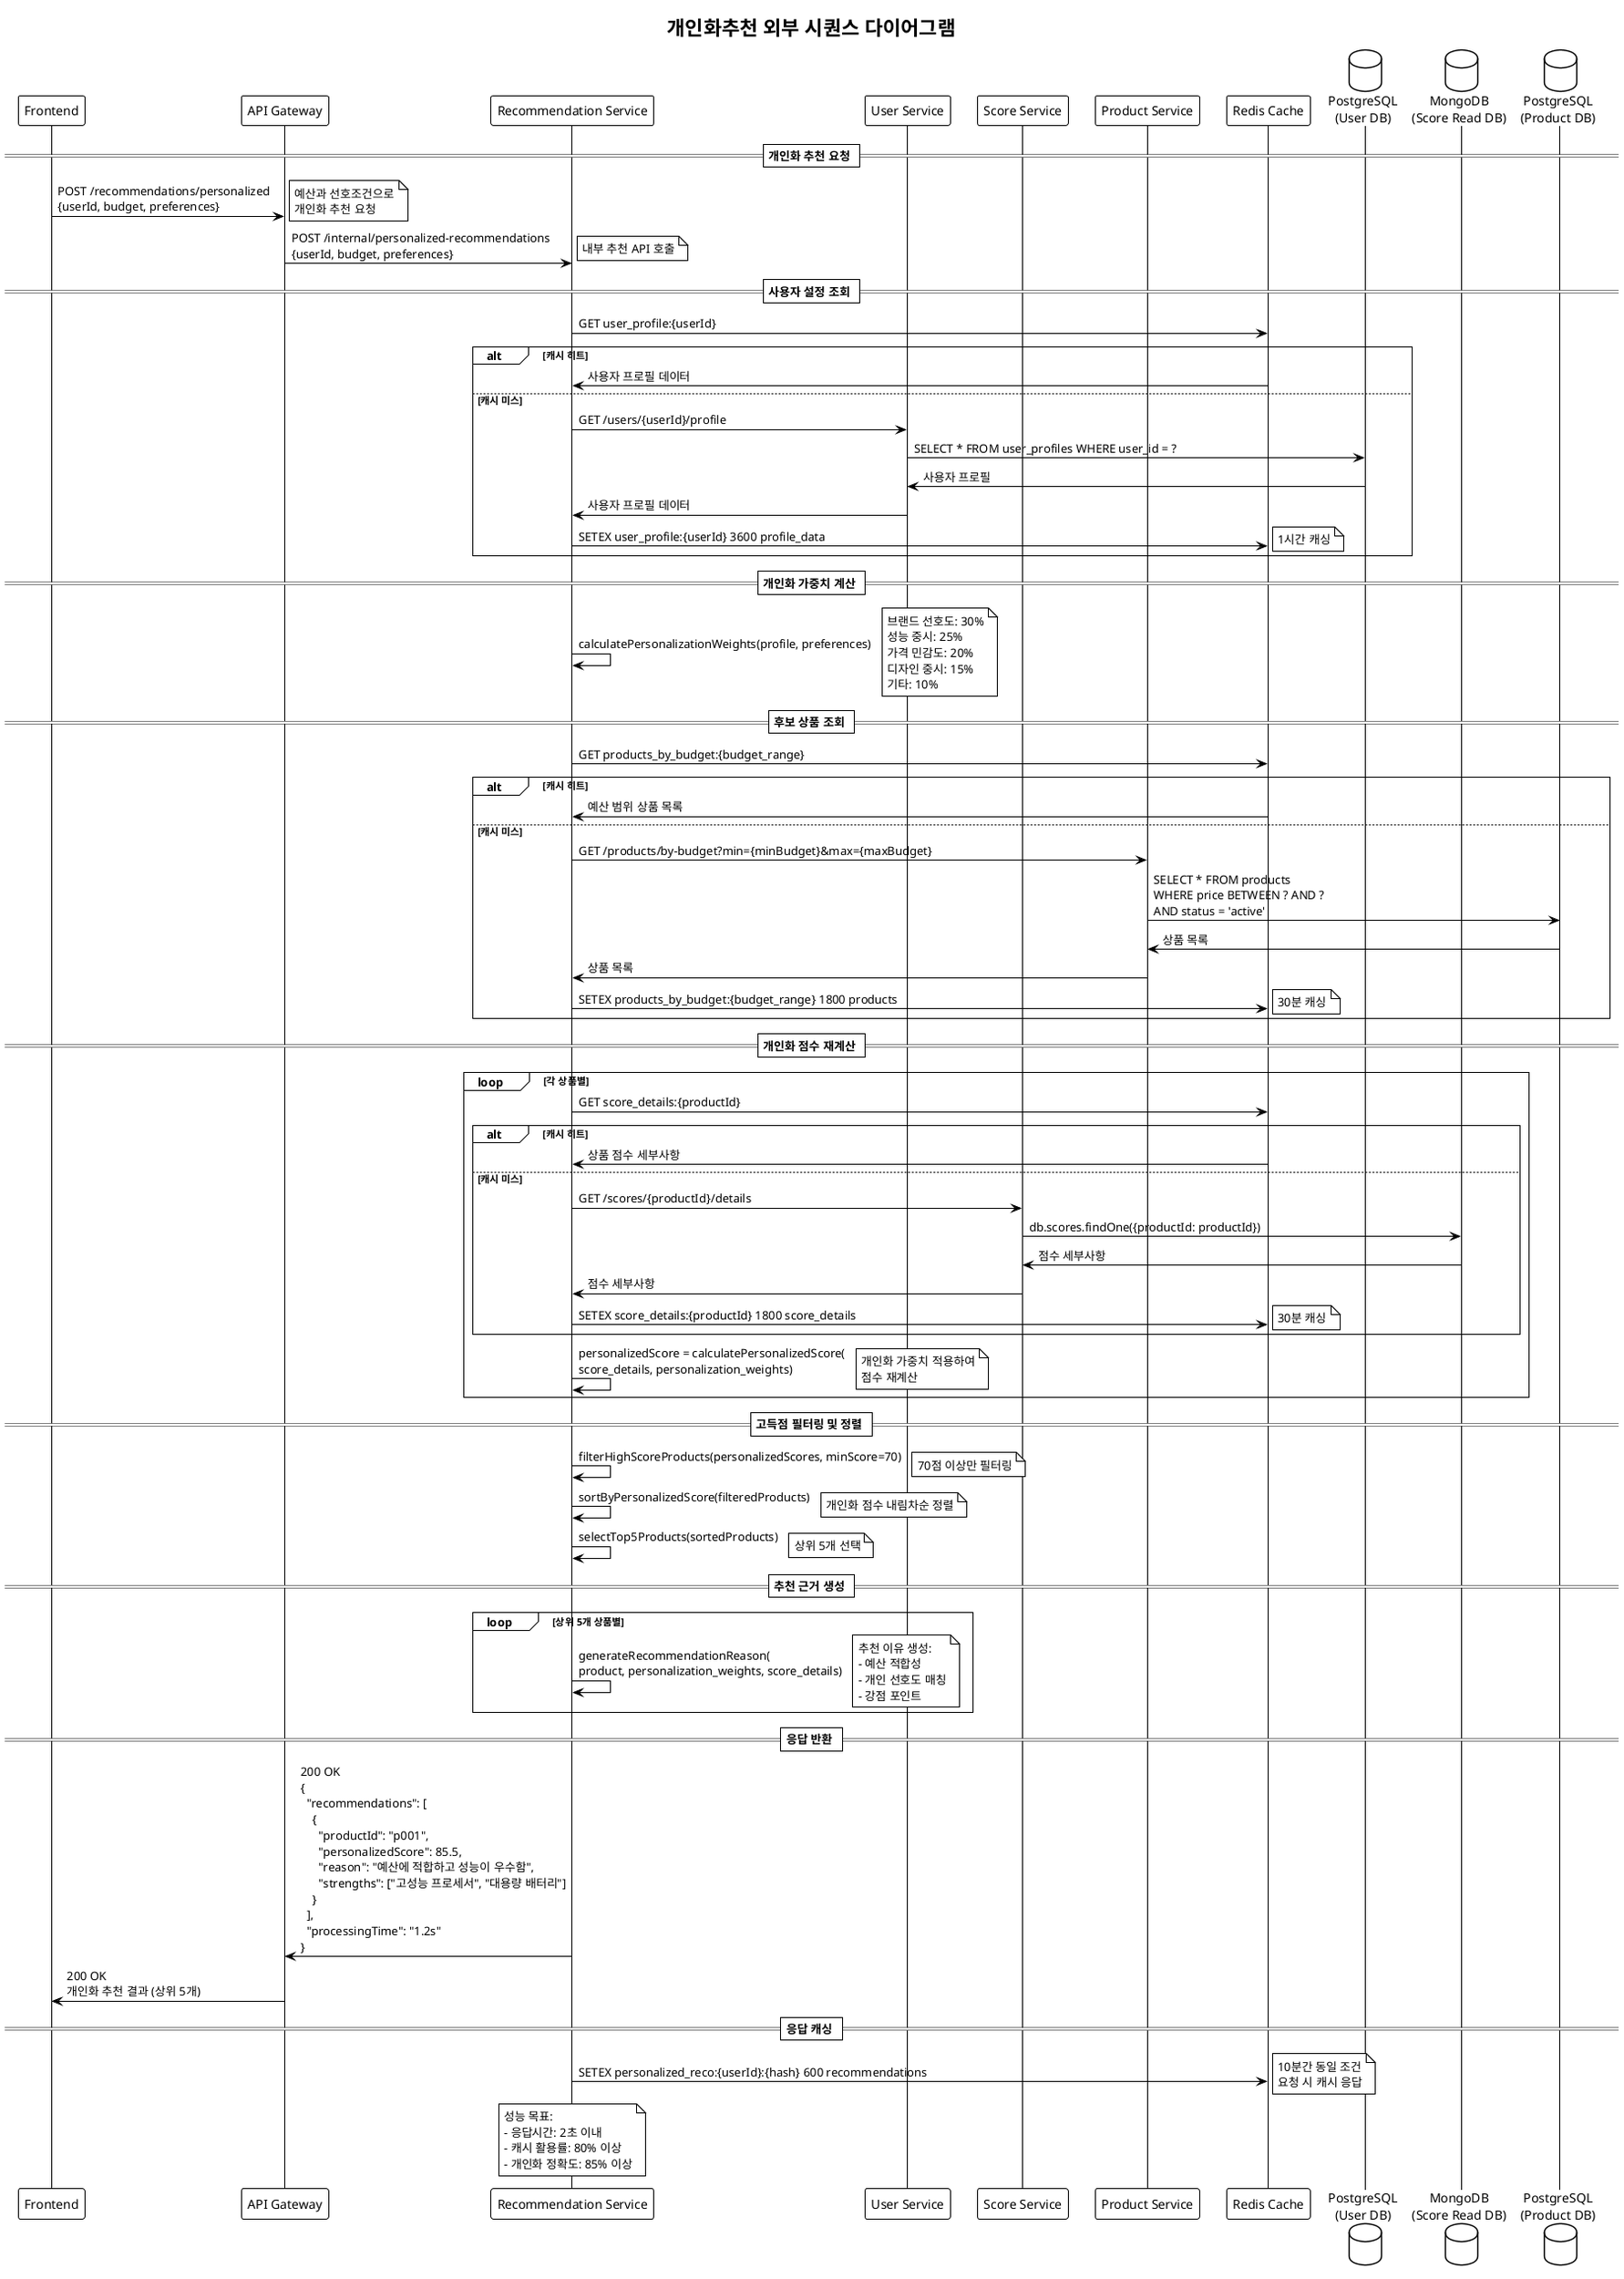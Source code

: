 @startuml 개인화추천_외부시퀀스
!theme mono

title 개인화추천 외부 시퀀스 다이어그램
participant "Frontend" as FE
participant "API Gateway" as GW
participant "Recommendation Service" as RECO
participant "User Service" as USER
participant "Score Service" as SCORE
participant "Product Service" as PROD
participant "Redis Cache" as REDIS
database "PostgreSQL\n(User DB)" as USERDB
database "MongoDB\n(Score Read DB)" as SCOREDB
database "PostgreSQL\n(Product DB)" as PRODDB

== 개인화 추천 요청 ==
FE -> GW : POST /recommendations/personalized\n{userId, budget, preferences}
note right : 예산과 선호조건으로\n개인화 추천 요청

GW -> RECO : POST /internal/personalized-recommendations\n{userId, budget, preferences}
note right : 내부 추천 API 호출

== 사용자 설정 조회 ==
RECO -> REDIS : GET user_profile:{userId}
alt 캐시 히트
    REDIS -> RECO : 사용자 프로필 데이터
else 캐시 미스
    RECO -> USER : GET /users/{userId}/profile
    USER -> USERDB : SELECT * FROM user_profiles WHERE user_id = ?
    USERDB -> USER : 사용자 프로필
    USER -> RECO : 사용자 프로필 데이터
    RECO -> REDIS : SETEX user_profile:{userId} 3600 profile_data
    note right : 1시간 캐싱
end

== 개인화 가중치 계산 ==
RECO -> RECO : calculatePersonalizationWeights(profile, preferences)
note right : 브랜드 선호도: 30%\n성능 중시: 25%\n가격 민감도: 20%\n디자인 중시: 15%\n기타: 10%

== 후보 상품 조회 ==
RECO -> REDIS : GET products_by_budget:{budget_range}
alt 캐시 히트
    REDIS -> RECO : 예산 범위 상품 목록
else 캐시 미스
    RECO -> PROD : GET /products/by-budget?min={minBudget}&max={maxBudget}
    PROD -> PRODDB : SELECT * FROM products\nWHERE price BETWEEN ? AND ?\nAND status = 'active'
    PRODDB -> PROD : 상품 목록
    PROD -> RECO : 상품 목록
    RECO -> REDIS : SETEX products_by_budget:{budget_range} 1800 products
    note right : 30분 캐싱
end

== 개인화 점수 재계산 ==
loop 각 상품별
    RECO -> REDIS : GET score_details:{productId}
    alt 캐시 히트
        REDIS -> RECO : 상품 점수 세부사항
    else 캐시 미스
        RECO -> SCORE : GET /scores/{productId}/details
        SCORE -> SCOREDB : db.scores.findOne({productId: productId})
        SCOREDB -> SCORE : 점수 세부사항
        SCORE -> RECO : 점수 세부사항
        RECO -> REDIS : SETEX score_details:{productId} 1800 score_details
        note right : 30분 캐싱
    end
    
    RECO -> RECO : personalizedScore = calculatePersonalizedScore(\nscore_details, personalization_weights)
    note right : 개인화 가중치 적용하여\n점수 재계산
end

== 고득점 필터링 및 정렬 ==
RECO -> RECO : filterHighScoreProducts(personalizedScores, minScore=70)
note right : 70점 이상만 필터링

RECO -> RECO : sortByPersonalizedScore(filteredProducts)
note right : 개인화 점수 내림차순 정렬

RECO -> RECO : selectTop5Products(sortedProducts)
note right : 상위 5개 선택

== 추천 근거 생성 ==
loop 상위 5개 상품별
    RECO -> RECO : generateRecommendationReason(\nproduct, personalization_weights, score_details)
    note right : 추천 이유 생성:\n- 예산 적합성\n- 개인 선호도 매칭\n- 강점 포인트
end

== 응답 반환 ==
RECO -> GW : 200 OK\n{\n  "recommendations": [\n    {\n      "productId": "p001",\n      "personalizedScore": 85.5,\n      "reason": "예산에 적합하고 성능이 우수함",\n      "strengths": ["고성능 프로세서", "대용량 배터리"]\n    }\n  ],\n  "processingTime": "1.2s"\n}

GW -> FE : 200 OK\n개인화 추천 결과 (상위 5개)

== 응답 캐싱 ==
RECO -> REDIS : SETEX personalized_reco:{userId}:{hash} 600 recommendations
note right : 10분간 동일 조건\n요청 시 캐시 응답

note over RECO
성능 목표:
- 응답시간: 2초 이내
- 캐시 활용률: 80% 이상
- 개인화 정확도: 85% 이상
end note

@enduml